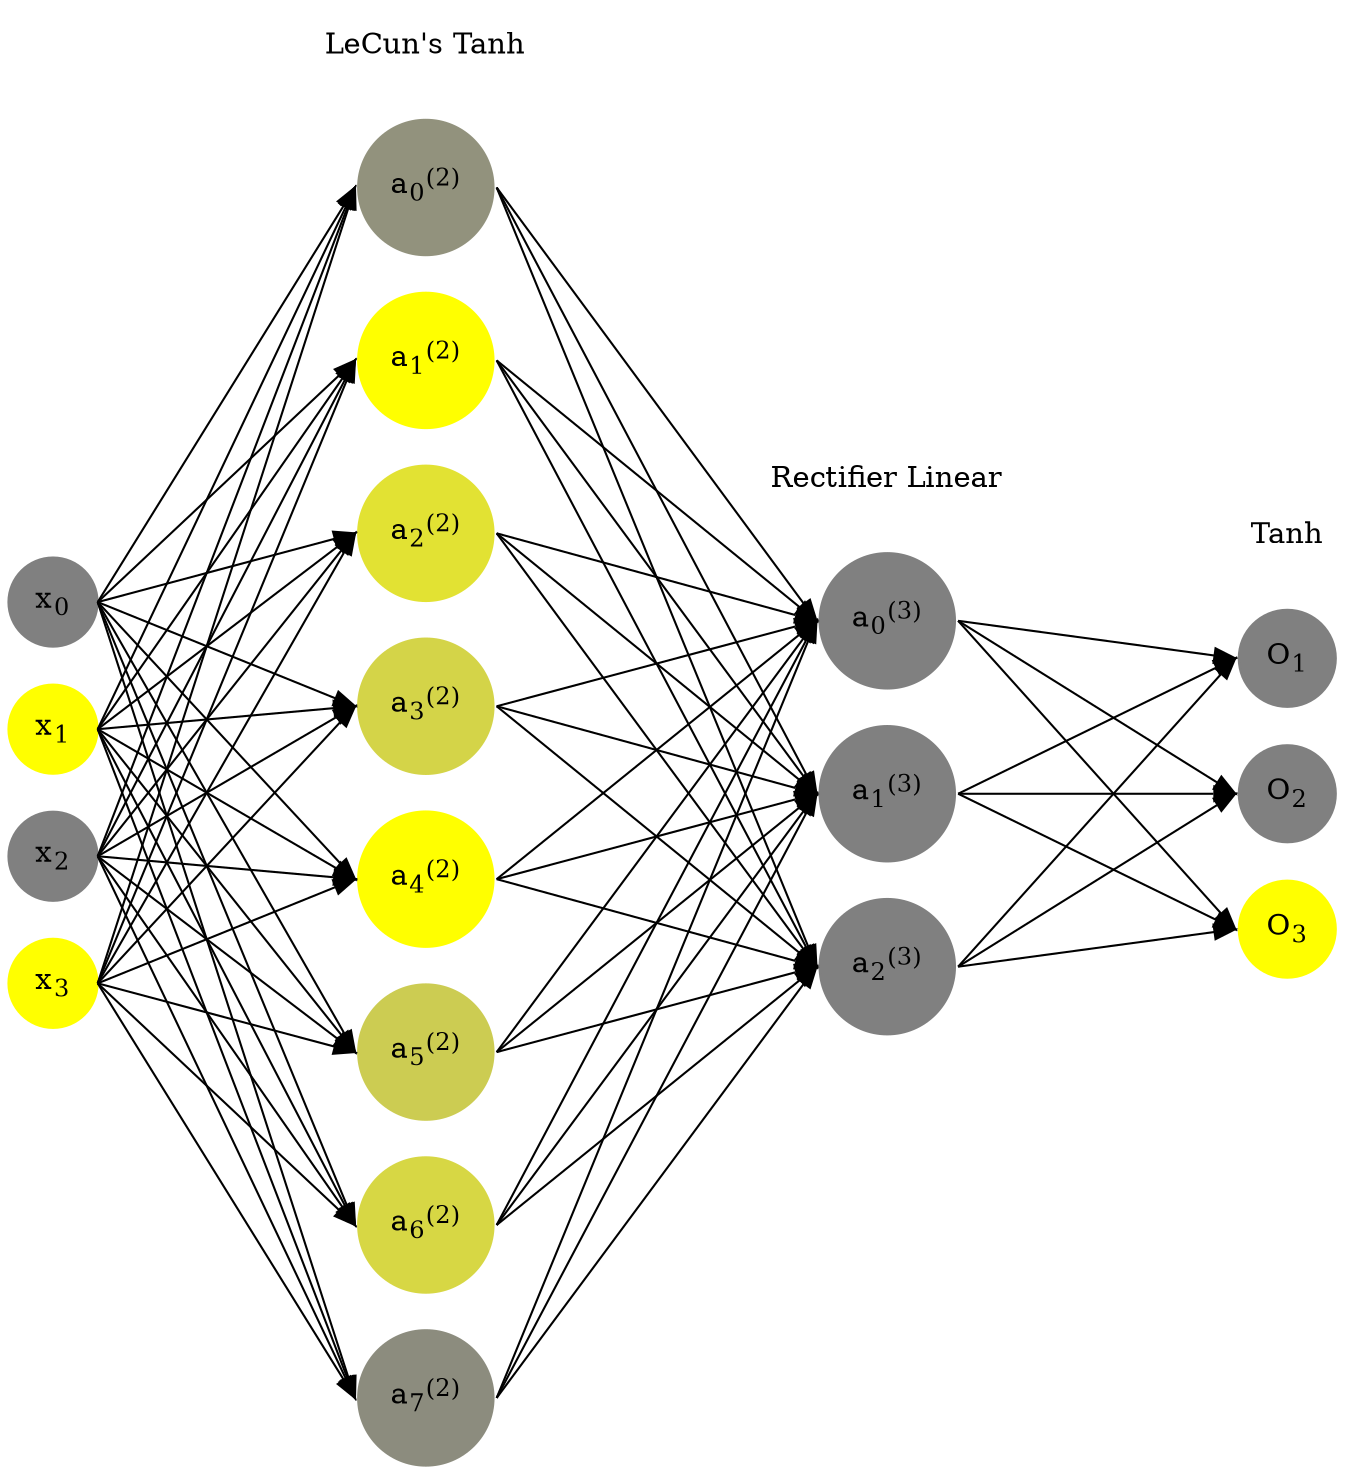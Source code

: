 digraph G {
	rankdir = LR;
	splines=false;
	edge[style=invis];
	ranksep= 1.4;
	{
	node [shape=circle, color="0.1667, 0.0, 0.5", style=filled, fillcolor="0.1667, 0.0, 0.5"];
	x0 [label=<x<sub>0</sub>>];
	}
	{
	node [shape=circle, color="0.1667, 1.0, 1.0", style=filled, fillcolor="0.1667, 1.0, 1.0"];
	x1 [label=<x<sub>1</sub>>];
	}
	{
	node [shape=circle, color="0.1667, 0.0, 0.5", style=filled, fillcolor="0.1667, 0.0, 0.5"];
	x2 [label=<x<sub>2</sub>>];
	}
	{
	node [shape=circle, color="0.1667, 1.0, 1.0", style=filled, fillcolor="0.1667, 1.0, 1.0"];
	x3 [label=<x<sub>3</sub>>];
	}
	{
	node [shape=circle, color="0.1667, 0.144377, 0.572189", style=filled, fillcolor="0.1667, 0.144377, 0.572189"];
	a02 [label=<a<sub>0</sub><sup>(2)</sup>>];
	}
	{
	node [shape=circle, color="0.1667, 1.511968, 1.255984", style=filled, fillcolor="0.1667, 1.511968, 1.255984"];
	a12 [label=<a<sub>1</sub><sup>(2)</sup>>];
	}
	{
	node [shape=circle, color="0.1667, 0.772969, 0.886484", style=filled, fillcolor="0.1667, 0.772969, 0.886484"];
	a22 [label=<a<sub>2</sub><sup>(2)</sup>>];
	}
	{
	node [shape=circle, color="0.1667, 0.659945, 0.829973", style=filled, fillcolor="0.1667, 0.659945, 0.829973"];
	a32 [label=<a<sub>3</sub><sup>(2)</sup>>];
	}
	{
	node [shape=circle, color="0.1667, 1.655233, 1.327616", style=filled, fillcolor="0.1667, 1.655233, 1.327616"];
	a42 [label=<a<sub>4</sub><sup>(2)</sup>>];
	}
	{
	node [shape=circle, color="0.1667, 0.595046, 0.797523", style=filled, fillcolor="0.1667, 0.595046, 0.797523"];
	a52 [label=<a<sub>5</sub><sup>(2)</sup>>];
	}
	{
	node [shape=circle, color="0.1667, 0.681309, 0.840655", style=filled, fillcolor="0.1667, 0.681309, 0.840655"];
	a62 [label=<a<sub>6</sub><sup>(2)</sup>>];
	}
	{
	node [shape=circle, color="0.1667, 0.095386, 0.547693", style=filled, fillcolor="0.1667, 0.095386, 0.547693"];
	a72 [label=<a<sub>7</sub><sup>(2)</sup>>];
	}
	{
	node [shape=circle, color="0.1667, 0.000000, 0.500000", style=filled, fillcolor="0.1667, 0.000000, 0.500000"];
	a03 [label=<a<sub>0</sub><sup>(3)</sup>>];
	}
	{
	node [shape=circle, color="0.1667, 0.000000, 0.500000", style=filled, fillcolor="0.1667, 0.000000, 0.500000"];
	a13 [label=<a<sub>1</sub><sup>(3)</sup>>];
	}
	{
	node [shape=circle, color="0.1667, 0.000000, 0.500000", style=filled, fillcolor="0.1667, 0.000000, 0.500000"];
	a23 [label=<a<sub>2</sub><sup>(3)</sup>>];
	}
	{
	node [shape=circle, color="0.1667, 0.0, 0.5", style=filled, fillcolor="0.1667, 0.0, 0.5"];
	O1 [label=<O<sub>1</sub>>];
	}
	{
	node [shape=circle, color="0.1667, 0.0, 0.5", style=filled, fillcolor="0.1667, 0.0, 0.5"];
	O2 [label=<O<sub>2</sub>>];
	}
	{
	node [shape=circle, color="0.1667, 1.0, 1.0", style=filled, fillcolor="0.1667, 1.0, 1.0"];
	O3 [label=<O<sub>3</sub>>];
	}
	{
	rank=same;
	x0->x1->x2->x3;
	}
	{
	rank=same;
	a02->a12->a22->a32->a42->a52->a62->a72;
	}
	{
	rank=same;
	a03->a13->a23;
	}
	{
	rank=same;
	O1->O2->O3;
	}
	l1 [shape=plaintext,label="LeCun's Tanh"];
	l1->a02;
	{rank=same; l1;a02};
	l2 [shape=plaintext,label="Rectifier Linear"];
	l2->a03;
	{rank=same; l2;a03};
	l3 [shape=plaintext,label="Tanh"];
	l3->O1;
	{rank=same; l3;O1};
edge[style=solid, tailport=e, headport=w];
	{x0;x1;x2;x3} -> {a02;a12;a22;a32;a42;a52;a62;a72};
	{a02;a12;a22;a32;a42;a52;a62;a72} -> {a03;a13;a23};
	{a03;a13;a23} -> {O1,O2,O3};
}